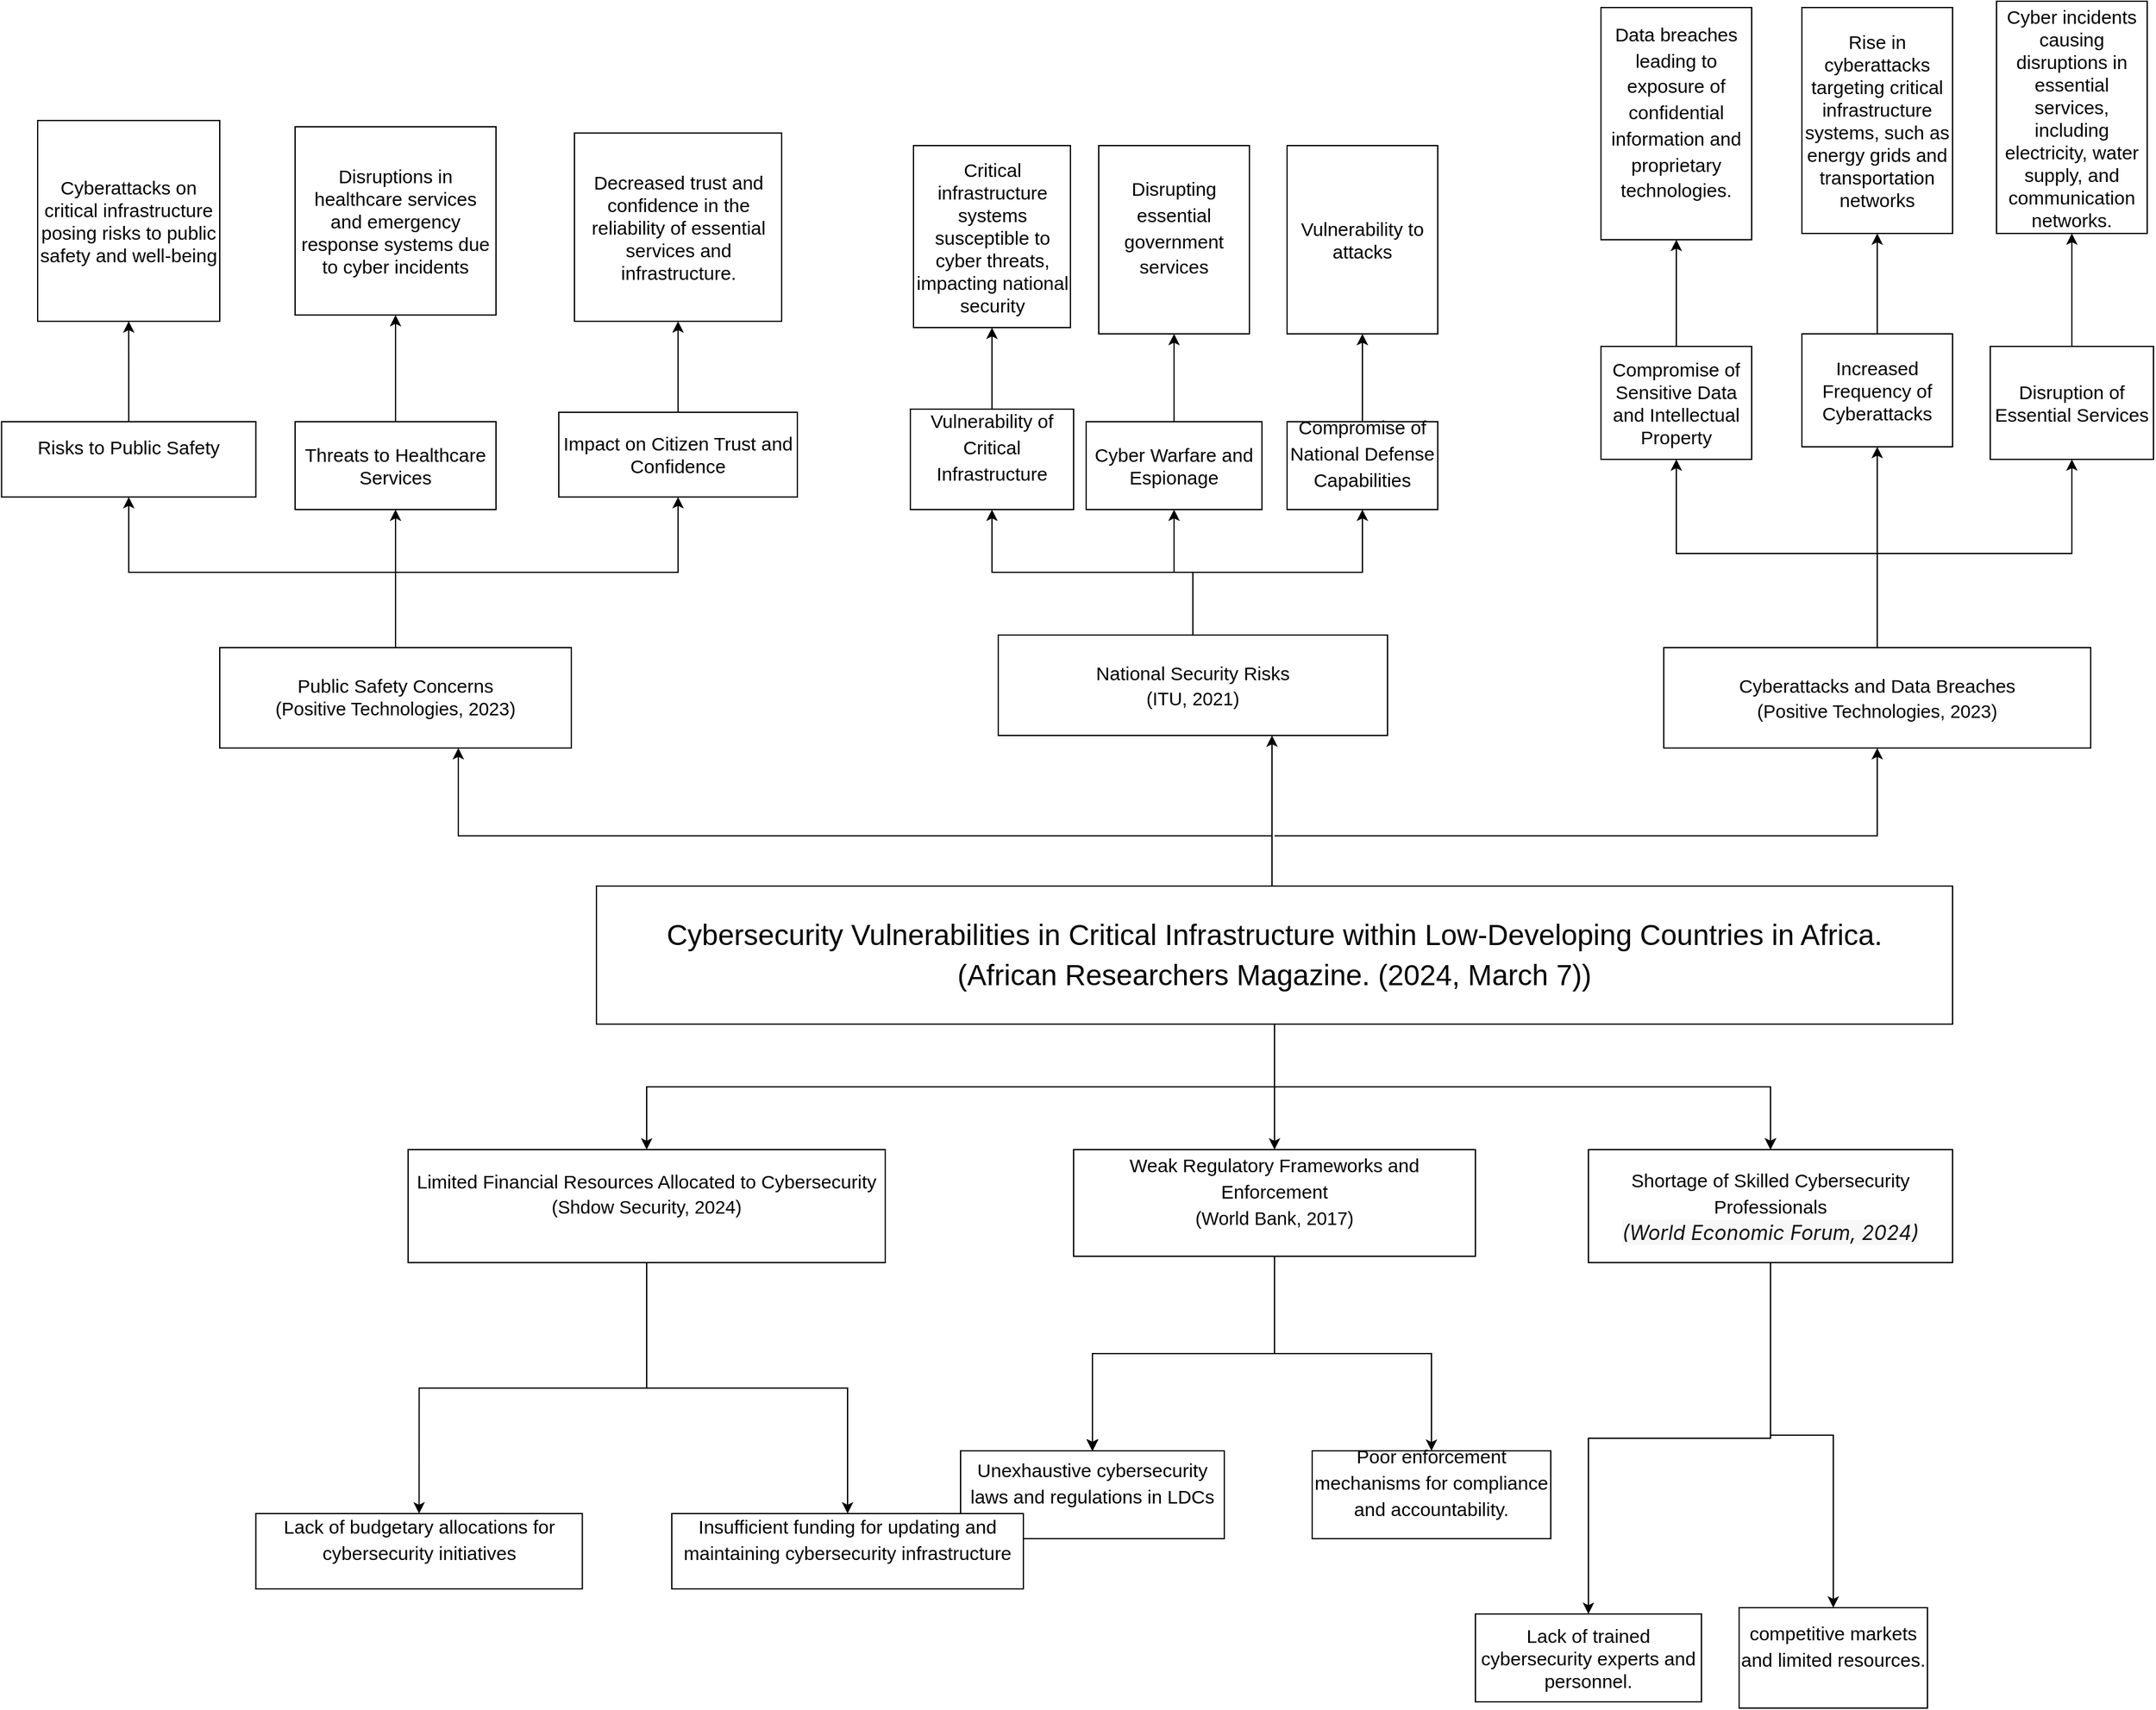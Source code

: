 <mxfile version="24.4.4" type="github">
  <diagram name="Page-1" id="VkASsHpngTa2wYTxf0N8">
    <mxGraphModel dx="2335" dy="1908" grid="1" gridSize="10" guides="1" tooltips="1" connect="1" arrows="1" fold="1" page="1" pageScale="1" pageWidth="850" pageHeight="1100" math="0" shadow="0">
      <root>
        <mxCell id="0" />
        <mxCell id="1" parent="0" />
        <mxCell id="DKDABqMm2oadwqxOEiDG-5" value="" style="edgeStyle=orthogonalEdgeStyle;rounded=0;orthogonalLoop=1;jettySize=auto;html=1;fontSize=15;" parent="1" source="DKDABqMm2oadwqxOEiDG-2" target="DKDABqMm2oadwqxOEiDG-3" edge="1">
          <mxGeometry relative="1" as="geometry" />
        </mxCell>
        <mxCell id="DKDABqMm2oadwqxOEiDG-7" value="" style="edgeStyle=orthogonalEdgeStyle;rounded=0;orthogonalLoop=1;jettySize=auto;html=1;fontSize=15;" parent="1" source="DKDABqMm2oadwqxOEiDG-2" target="DKDABqMm2oadwqxOEiDG-6" edge="1">
          <mxGeometry relative="1" as="geometry" />
        </mxCell>
        <mxCell id="DKDABqMm2oadwqxOEiDG-8" value="" style="edgeStyle=orthogonalEdgeStyle;rounded=0;orthogonalLoop=1;jettySize=auto;html=1;fontSize=15;" parent="1" source="DKDABqMm2oadwqxOEiDG-2" target="DKDABqMm2oadwqxOEiDG-6" edge="1">
          <mxGeometry relative="1" as="geometry" />
        </mxCell>
        <mxCell id="DKDABqMm2oadwqxOEiDG-11" value="" style="edgeStyle=orthogonalEdgeStyle;rounded=0;orthogonalLoop=1;jettySize=auto;html=1;fontSize=15;" parent="1" source="DKDABqMm2oadwqxOEiDG-2" target="DKDABqMm2oadwqxOEiDG-10" edge="1">
          <mxGeometry relative="1" as="geometry" />
        </mxCell>
        <mxCell id="DKDABqMm2oadwqxOEiDG-43" value="" style="edgeStyle=orthogonalEdgeStyle;rounded=0;orthogonalLoop=1;jettySize=auto;html=1;fontSize=15;" parent="1" source="DKDABqMm2oadwqxOEiDG-2" target="DKDABqMm2oadwqxOEiDG-42" edge="1">
          <mxGeometry relative="1" as="geometry">
            <Array as="points">
              <mxPoint x="718" y="380" />
              <mxPoint x="70" y="380" />
            </Array>
          </mxGeometry>
        </mxCell>
        <mxCell id="DKDABqMm2oadwqxOEiDG-45" value="" style="edgeStyle=orthogonalEdgeStyle;rounded=0;orthogonalLoop=1;jettySize=auto;html=1;fontSize=15;" parent="1" source="DKDABqMm2oadwqxOEiDG-2" target="DKDABqMm2oadwqxOEiDG-44" edge="1">
          <mxGeometry relative="1" as="geometry">
            <Array as="points">
              <mxPoint x="718" y="360" />
              <mxPoint x="718" y="360" />
            </Array>
          </mxGeometry>
        </mxCell>
        <mxCell id="DKDABqMm2oadwqxOEiDG-2" value="&lt;p dir=&quot;ltr&quot; style=&quot;line-height: 1.38; margin-top: 0pt; margin-bottom: 0pt; font-size: 23px;&quot;&gt;&lt;span style=&quot;font-size: 23px;&quot; id=&quot;docs-internal-guid-ebd4210a-7fff-374b-6ba0-749854fff992&quot;&gt;&lt;/span&gt;&lt;/p&gt;&lt;p style=&quot;line-height: 1.38; margin-top: 0pt; margin-bottom: 0pt; font-size: 23px;&quot; dir=&quot;ltr&quot;&gt;&lt;span style=&quot;font-size: 23px; font-family: Arial, sans-serif; color: rgb(0, 0, 0); background-color: transparent; font-weight: 400; font-style: normal; font-variant: normal; text-decoration: none; vertical-align: baseline; white-space: pre-wrap;&quot;&gt;Cybersecurity Vulnerabilities in Critical Infrastructure within Low-Developing Countries in Africa.&lt;/span&gt;&lt;/p&gt;&lt;p style=&quot;line-height: 1.38; margin-top: 0pt; margin-bottom: 0pt; font-size: 23px;&quot; dir=&quot;ltr&quot;&gt;&lt;span style=&quot;background-color: transparent; white-space-collapse: preserve; font-family: Arial, sans-serif; font-variant-numeric: normal; font-variant-east-asian: normal; font-variant-alternates: normal; font-variant-position: normal; vertical-align: baseline;&quot;&gt;(&lt;/span&gt;&lt;span style=&quot;background-color: transparent; white-space-collapse: preserve; font-family: Arial, sans-serif;&quot;&gt;African Researchers Magazine. (2024, March 7)&lt;/span&gt;&lt;span style=&quot;background-color: transparent; font-family: Arial, sans-serif; white-space-collapse: preserve;&quot;&gt;)&lt;/span&gt;&lt;/p&gt;" style="whiteSpace=wrap;html=1;fontSize=23;" parent="1" vertex="1">
          <mxGeometry x="180" y="420" width="1080" height="110" as="geometry" />
        </mxCell>
        <mxCell id="DKDABqMm2oadwqxOEiDG-37" value="" style="edgeStyle=orthogonalEdgeStyle;rounded=0;orthogonalLoop=1;jettySize=auto;html=1;fontSize=15;" parent="1" source="DKDABqMm2oadwqxOEiDG-3" target="DKDABqMm2oadwqxOEiDG-36" edge="1">
          <mxGeometry relative="1" as="geometry" />
        </mxCell>
        <mxCell id="DKDABqMm2oadwqxOEiDG-39" value="" style="edgeStyle=orthogonalEdgeStyle;rounded=0;orthogonalLoop=1;jettySize=auto;html=1;entryX=0.5;entryY=0;entryDx=0;entryDy=0;fontSize=15;" parent="1" source="DKDABqMm2oadwqxOEiDG-3" target="DKDABqMm2oadwqxOEiDG-38" edge="1">
          <mxGeometry relative="1" as="geometry" />
        </mxCell>
        <mxCell id="DKDABqMm2oadwqxOEiDG-3" value="&lt;span id=&quot;docs-internal-guid-46789bb0-7fff-914e-63f1-fa11c02dad69&quot; style=&quot;font-size: 15px;&quot;&gt;&lt;p dir=&quot;ltr&quot; style=&quot;line-height: 1.38; margin-top: 0pt; margin-bottom: 0pt; font-size: 15px;&quot;&gt;&lt;span style=&quot;font-size: 15px; font-family: Arial, sans-serif; background-color: transparent; font-variant-numeric: normal; font-variant-east-asian: normal; font-variant-alternates: normal; font-variant-position: normal; vertical-align: baseline; white-space-collapse: preserve;&quot;&gt;Limited Financial Resources Allocated to Cybersecurity&lt;/span&gt;&lt;/p&gt;&lt;div style=&quot;font-size: 15px;&quot;&gt;&lt;span style=&quot;font-size: 15px; font-family: Arial, sans-serif; background-color: transparent; font-variant-numeric: normal; font-variant-east-asian: normal; font-variant-alternates: normal; font-variant-position: normal; vertical-align: baseline; white-space-collapse: preserve;&quot;&gt;&lt;span id=&quot;docs-internal-guid-2840e916-7fff-61e6-6857-5c18e821c0c6&quot;&gt;&lt;p style=&quot;line-height:1.38;margin-top:0pt;margin-bottom:0pt;&quot; dir=&quot;ltr&quot;&gt;&lt;span style=&quot;font-size: 11pt; background-color: transparent; font-variant-numeric: normal; font-variant-east-asian: normal; font-variant-alternates: normal; font-variant-position: normal; vertical-align: baseline;&quot;&gt;(Shdow Security, 2024)&lt;/span&gt;&lt;/p&gt;&lt;div&gt;&lt;span style=&quot;font-size: 11pt; background-color: transparent; font-variant-numeric: normal; font-variant-east-asian: normal; font-variant-alternates: normal; font-variant-position: normal; vertical-align: baseline;&quot;&gt;&lt;br&gt;&lt;/span&gt;&lt;/div&gt;&lt;/span&gt;&lt;/span&gt;&lt;/div&gt;&lt;/span&gt;" style="whiteSpace=wrap;html=1;fontSize=15;" parent="1" vertex="1">
          <mxGeometry x="30" y="630" width="380" height="90" as="geometry" />
        </mxCell>
        <mxCell id="DKDABqMm2oadwqxOEiDG-33" value="" style="edgeStyle=orthogonalEdgeStyle;rounded=0;orthogonalLoop=1;jettySize=auto;html=1;fontSize=15;" parent="1" source="DKDABqMm2oadwqxOEiDG-6" target="DKDABqMm2oadwqxOEiDG-32" edge="1">
          <mxGeometry relative="1" as="geometry" />
        </mxCell>
        <mxCell id="DKDABqMm2oadwqxOEiDG-35" value="" style="edgeStyle=orthogonalEdgeStyle;rounded=0;orthogonalLoop=1;jettySize=auto;html=1;fontSize=15;" parent="1" source="DKDABqMm2oadwqxOEiDG-6" target="DKDABqMm2oadwqxOEiDG-34" edge="1">
          <mxGeometry relative="1" as="geometry" />
        </mxCell>
        <mxCell id="DKDABqMm2oadwqxOEiDG-6" value="&lt;span id=&quot;docs-internal-guid-b5cd1bd6-7fff-cd30-41e5-c79b141ef74d&quot; style=&quot;font-size: 15px;&quot;&gt;&lt;p dir=&quot;ltr&quot; style=&quot;line-height: 1.38; margin-top: 0pt; margin-bottom: 0pt; font-size: 15px;&quot;&gt;&lt;span style=&quot;font-size: 15px; font-family: Arial, sans-serif; background-color: transparent; font-variant-numeric: normal; font-variant-east-asian: normal; font-variant-alternates: normal; font-variant-position: normal; vertical-align: baseline; white-space-collapse: preserve;&quot;&gt;Shortage of Skilled Cybersecurity Professionals&lt;/span&gt;&lt;/p&gt;&lt;div style=&quot;font-size: 15px;&quot;&gt;&lt;span style=&quot;font-size: 15px; font-family: Arial, sans-serif; background-color: transparent; font-variant-numeric: normal; font-variant-east-asian: normal; font-variant-alternates: normal; font-variant-position: normal; vertical-align: baseline; white-space-collapse: preserve;&quot;&gt;&lt;em style=&quot;color: rgb(17, 17, 17); font-family: -apple-system, Roboto, SegoeUI, &amp;quot;Segoe UI&amp;quot;, &amp;quot;Helvetica Neue&amp;quot;, Helvetica, &amp;quot;Microsoft YaHei&amp;quot;, &amp;quot;Meiryo UI&amp;quot;, Meiryo, &amp;quot;Arial Unicode MS&amp;quot;, sans-serif; font-size: 16px; text-align: left; white-space-collapse: collapse; background-color: rgb(247, 247, 247);&quot;&gt;(World Economic Forum, 2024)&lt;/em&gt;&lt;br style=&quot;font-size: 15px;&quot;&gt;&lt;/span&gt;&lt;/div&gt;&lt;/span&gt;" style="whiteSpace=wrap;html=1;fontSize=15;" parent="1" vertex="1">
          <mxGeometry x="970" y="630" width="290" height="90" as="geometry" />
        </mxCell>
        <mxCell id="DKDABqMm2oadwqxOEiDG-13" value="" style="edgeStyle=orthogonalEdgeStyle;rounded=0;orthogonalLoop=1;jettySize=auto;html=1;fontSize=15;" parent="1" source="DKDABqMm2oadwqxOEiDG-10" target="DKDABqMm2oadwqxOEiDG-12" edge="1">
          <mxGeometry relative="1" as="geometry" />
        </mxCell>
        <mxCell id="DKDABqMm2oadwqxOEiDG-14" value="" style="edgeStyle=orthogonalEdgeStyle;rounded=0;orthogonalLoop=1;jettySize=auto;html=1;fontSize=15;" parent="1" source="DKDABqMm2oadwqxOEiDG-10" target="DKDABqMm2oadwqxOEiDG-12" edge="1">
          <mxGeometry relative="1" as="geometry" />
        </mxCell>
        <mxCell id="DKDABqMm2oadwqxOEiDG-15" value="" style="edgeStyle=orthogonalEdgeStyle;rounded=0;orthogonalLoop=1;jettySize=auto;html=1;fontSize=15;" parent="1" source="DKDABqMm2oadwqxOEiDG-10" target="DKDABqMm2oadwqxOEiDG-12" edge="1">
          <mxGeometry relative="1" as="geometry" />
        </mxCell>
        <mxCell id="DKDABqMm2oadwqxOEiDG-16" value="" style="edgeStyle=orthogonalEdgeStyle;rounded=0;orthogonalLoop=1;jettySize=auto;html=1;fontSize=15;" parent="1" source="DKDABqMm2oadwqxOEiDG-10" target="DKDABqMm2oadwqxOEiDG-12" edge="1">
          <mxGeometry relative="1" as="geometry" />
        </mxCell>
        <mxCell id="DKDABqMm2oadwqxOEiDG-17" value="" style="edgeStyle=orthogonalEdgeStyle;rounded=0;orthogonalLoop=1;jettySize=auto;html=1;fontSize=15;" parent="1" source="DKDABqMm2oadwqxOEiDG-10" target="DKDABqMm2oadwqxOEiDG-12" edge="1">
          <mxGeometry relative="1" as="geometry" />
        </mxCell>
        <mxCell id="DKDABqMm2oadwqxOEiDG-18" value="" style="edgeStyle=orthogonalEdgeStyle;rounded=0;orthogonalLoop=1;jettySize=auto;html=1;fontSize=15;" parent="1" source="DKDABqMm2oadwqxOEiDG-10" target="DKDABqMm2oadwqxOEiDG-12" edge="1">
          <mxGeometry relative="1" as="geometry" />
        </mxCell>
        <mxCell id="DKDABqMm2oadwqxOEiDG-20" value="" style="edgeStyle=orthogonalEdgeStyle;rounded=0;orthogonalLoop=1;jettySize=auto;html=1;fontSize=15;" parent="1" source="DKDABqMm2oadwqxOEiDG-10" target="DKDABqMm2oadwqxOEiDG-19" edge="1">
          <mxGeometry relative="1" as="geometry" />
        </mxCell>
        <mxCell id="DKDABqMm2oadwqxOEiDG-10" value="&lt;span id=&quot;docs-internal-guid-ee675dfc-7fff-a7e6-df40-568c656080a0&quot; style=&quot;font-size: 15px;&quot;&gt;&lt;p dir=&quot;ltr&quot; style=&quot;line-height: 1.38; margin-top: 0pt; margin-bottom: 0pt; font-size: 15px;&quot;&gt;&lt;span style=&quot;font-size: 15px; font-family: Arial, sans-serif; background-color: transparent; font-variant-numeric: normal; font-variant-east-asian: normal; font-variant-alternates: normal; font-variant-position: normal; vertical-align: baseline; white-space-collapse: preserve;&quot;&gt;Weak Regulatory Frameworks and Enforcement&lt;/span&gt;&lt;/p&gt;&lt;div style=&quot;font-size: 15px;&quot;&gt;&lt;span id=&quot;docs-internal-guid-870052de-7fff-d767-d1dd-f5d0f1d0339c&quot;&gt;&lt;p style=&quot;line-height:1.38;margin-top:0pt;margin-bottom:0pt;&quot; dir=&quot;ltr&quot;&gt;&lt;span style=&quot;font-size: 11pt; font-family: Arial, sans-serif; background-color: transparent; font-variant-numeric: normal; font-variant-east-asian: normal; font-variant-alternates: normal; font-variant-position: normal; vertical-align: baseline; white-space-collapse: preserve;&quot;&gt;(World Bank, 2017)&lt;/span&gt;&lt;/p&gt;&lt;div&gt;&lt;span style=&quot;font-size: 11pt; font-family: Arial, sans-serif; background-color: transparent; font-variant-numeric: normal; font-variant-east-asian: normal; font-variant-alternates: normal; font-variant-position: normal; vertical-align: baseline; white-space-collapse: preserve;&quot;&gt;&lt;br&gt;&lt;/span&gt;&lt;/div&gt;&lt;/span&gt;&lt;/div&gt;&lt;/span&gt;" style="whiteSpace=wrap;html=1;fontSize=15;" parent="1" vertex="1">
          <mxGeometry x="560" y="630" width="320" height="85" as="geometry" />
        </mxCell>
        <mxCell id="DKDABqMm2oadwqxOEiDG-12" value="&lt;span id=&quot;docs-internal-guid-36c072c3-7fff-7dba-9657-4e7c788cad39&quot; style=&quot;font-size: 15px;&quot;&gt;&lt;p dir=&quot;ltr&quot; style=&quot;line-height: 1.38; margin-top: 0pt; margin-bottom: 0pt; font-size: 15px;&quot;&gt;&lt;span style=&quot;font-size: 15px; font-family: Arial, sans-serif; background-color: transparent; font-variant-numeric: normal; font-variant-east-asian: normal; font-variant-alternates: normal; font-variant-position: normal; vertical-align: baseline; white-space-collapse: preserve;&quot;&gt;Unexhaustive cybersecurity laws and regulations in LDCs&lt;/span&gt;&lt;/p&gt;&lt;div style=&quot;font-size: 15px;&quot;&gt;&lt;span style=&quot;font-size: 15px; font-family: Arial, sans-serif; background-color: transparent; font-variant-numeric: normal; font-variant-east-asian: normal; font-variant-alternates: normal; font-variant-position: normal; vertical-align: baseline; white-space-collapse: preserve;&quot;&gt;&lt;br style=&quot;font-size: 15px;&quot;&gt;&lt;/span&gt;&lt;/div&gt;&lt;/span&gt;" style="whiteSpace=wrap;html=1;fontSize=15;" parent="1" vertex="1">
          <mxGeometry x="470" y="870" width="210" height="70" as="geometry" />
        </mxCell>
        <mxCell id="DKDABqMm2oadwqxOEiDG-19" value="&lt;span id=&quot;docs-internal-guid-ab69dab1-7fff-f3d3-d846-d09dbfb3d559&quot; style=&quot;font-size: 15px;&quot;&gt;&lt;p dir=&quot;ltr&quot; style=&quot;line-height: 1.38; margin-top: 0pt; margin-bottom: 0pt; font-size: 15px;&quot;&gt;&lt;span style=&quot;font-size: 15px; font-family: Arial, sans-serif; background-color: transparent; font-variant-numeric: normal; font-variant-east-asian: normal; font-variant-alternates: normal; font-variant-position: normal; vertical-align: baseline; white-space-collapse: preserve;&quot;&gt;Poor enforcement mechanisms for compliance and accountability.&lt;/span&gt;&lt;/p&gt;&lt;div style=&quot;font-size: 15px;&quot;&gt;&lt;span style=&quot;font-size: 15px; font-family: Arial, sans-serif; background-color: transparent; font-variant-numeric: normal; font-variant-east-asian: normal; font-variant-alternates: normal; font-variant-position: normal; vertical-align: baseline; white-space-collapse: preserve;&quot;&gt;&lt;br style=&quot;font-size: 15px;&quot;&gt;&lt;/span&gt;&lt;/div&gt;&lt;/span&gt;" style="whiteSpace=wrap;html=1;fontSize=15;" parent="1" vertex="1">
          <mxGeometry x="750" y="870" width="190" height="70" as="geometry" />
        </mxCell>
        <mxCell id="DKDABqMm2oadwqxOEiDG-32" value="&lt;span style=&quot;font-family: Arial, sans-serif; font-size: 15px; white-space-collapse: preserve;&quot;&gt;Lack of trained cybersecurity experts and personnel.&lt;/span&gt;" style="whiteSpace=wrap;html=1;fontSize=15;" parent="1" vertex="1">
          <mxGeometry x="880" y="1000" width="180" height="70" as="geometry" />
        </mxCell>
        <mxCell id="DKDABqMm2oadwqxOEiDG-34" value="&lt;span id=&quot;docs-internal-guid-aa4c6df5-7fff-dfb7-9437-6aa5b7b14c0f&quot; style=&quot;font-size: 15px;&quot;&gt;&lt;p dir=&quot;ltr&quot; style=&quot;line-height: 1.38; margin-top: 0pt; margin-bottom: 0pt; font-size: 15px;&quot;&gt;&lt;span style=&quot;font-size: 15px; font-family: Arial, sans-serif; background-color: transparent; font-variant-numeric: normal; font-variant-east-asian: normal; font-variant-alternates: normal; font-variant-position: normal; vertical-align: baseline; white-space-collapse: preserve;&quot;&gt;competitive markets and limited resources.&lt;/span&gt;&lt;/p&gt;&lt;div style=&quot;font-size: 15px;&quot;&gt;&lt;span style=&quot;font-size: 15px; font-family: Arial, sans-serif; background-color: transparent; font-variant-numeric: normal; font-variant-east-asian: normal; font-variant-alternates: normal; font-variant-position: normal; vertical-align: baseline; white-space-collapse: preserve;&quot;&gt;&lt;br style=&quot;font-size: 15px;&quot;&gt;&lt;/span&gt;&lt;/div&gt;&lt;/span&gt;" style="whiteSpace=wrap;html=1;fontSize=15;" parent="1" vertex="1">
          <mxGeometry x="1090" y="995" width="150" height="80" as="geometry" />
        </mxCell>
        <mxCell id="DKDABqMm2oadwqxOEiDG-36" value="&lt;span id=&quot;docs-internal-guid-99fb212f-7fff-c266-11b4-b75d5406dfdb&quot; style=&quot;font-size: 15px;&quot;&gt;&lt;p dir=&quot;ltr&quot; style=&quot;line-height: 1.38; margin-top: 0pt; margin-bottom: 0pt; font-size: 15px;&quot;&gt;&lt;span style=&quot;font-size: 15px; font-family: Arial, sans-serif; background-color: transparent; font-variant-numeric: normal; font-variant-east-asian: normal; font-variant-alternates: normal; font-variant-position: normal; vertical-align: baseline; white-space-collapse: preserve;&quot;&gt;Insufficient funding for updating and maintaining cybersecurity infrastructure&lt;/span&gt;&lt;/p&gt;&lt;div style=&quot;font-size: 15px;&quot;&gt;&lt;span style=&quot;font-size: 15px; font-family: Arial, sans-serif; background-color: transparent; font-variant-numeric: normal; font-variant-east-asian: normal; font-variant-alternates: normal; font-variant-position: normal; vertical-align: baseline; white-space-collapse: preserve;&quot;&gt;&lt;br style=&quot;font-size: 15px;&quot;&gt;&lt;/span&gt;&lt;/div&gt;&lt;/span&gt;" style="whiteSpace=wrap;html=1;rounded=0;fontSize=15;" parent="1" vertex="1">
          <mxGeometry x="240" y="920" width="280" height="60" as="geometry" />
        </mxCell>
        <mxCell id="DKDABqMm2oadwqxOEiDG-38" value="&lt;span id=&quot;docs-internal-guid-65d077d7-7fff-e957-8c1c-02251625d517&quot; style=&quot;font-size: 15px;&quot;&gt;&lt;p dir=&quot;ltr&quot; style=&quot;line-height: 1.38; margin-top: 0pt; margin-bottom: 0pt; font-size: 15px;&quot;&gt;&lt;span style=&quot;font-size: 15px; font-family: Arial, sans-serif; background-color: transparent; font-variant-numeric: normal; font-variant-east-asian: normal; font-variant-alternates: normal; font-variant-position: normal; vertical-align: baseline; white-space-collapse: preserve;&quot;&gt;Lack of budgetary allocations for cybersecurity initiatives&lt;/span&gt;&lt;/p&gt;&lt;div style=&quot;font-size: 15px;&quot;&gt;&lt;span style=&quot;font-size: 15px; font-family: Arial, sans-serif; background-color: transparent; font-variant-numeric: normal; font-variant-east-asian: normal; font-variant-alternates: normal; font-variant-position: normal; vertical-align: baseline; white-space-collapse: preserve;&quot;&gt;&lt;br style=&quot;font-size: 15px;&quot;&gt;&lt;/span&gt;&lt;/div&gt;&lt;/span&gt;" style="whiteSpace=wrap;html=1;fontSize=15;" parent="1" vertex="1">
          <mxGeometry x="-91.25" y="920" width="260" height="60" as="geometry" />
        </mxCell>
        <mxCell id="DKDABqMm2oadwqxOEiDG-84" value="" style="edgeStyle=orthogonalEdgeStyle;rounded=0;orthogonalLoop=1;jettySize=auto;html=1;fontSize=15;" parent="1" source="DKDABqMm2oadwqxOEiDG-40" target="DKDABqMm2oadwqxOEiDG-83" edge="1">
          <mxGeometry relative="1" as="geometry" />
        </mxCell>
        <mxCell id="DKDABqMm2oadwqxOEiDG-86" value="" style="edgeStyle=orthogonalEdgeStyle;rounded=0;orthogonalLoop=1;jettySize=auto;html=1;fontSize=15;" parent="1" source="DKDABqMm2oadwqxOEiDG-40" target="DKDABqMm2oadwqxOEiDG-85" edge="1">
          <mxGeometry relative="1" as="geometry" />
        </mxCell>
        <mxCell id="DKDABqMm2oadwqxOEiDG-88" value="" style="edgeStyle=orthogonalEdgeStyle;rounded=0;orthogonalLoop=1;jettySize=auto;html=1;fontSize=15;" parent="1" source="DKDABqMm2oadwqxOEiDG-40" target="DKDABqMm2oadwqxOEiDG-87" edge="1">
          <mxGeometry relative="1" as="geometry" />
        </mxCell>
        <mxCell id="DKDABqMm2oadwqxOEiDG-40" value="&lt;span id=&quot;docs-internal-guid-2bfeae69-7fff-b663-224b-63ef1fca7043&quot; style=&quot;font-size: 15px;&quot;&gt;&lt;p dir=&quot;ltr&quot; style=&quot;line-height: 1.38; margin-top: 0pt; margin-bottom: 0pt; font-size: 15px;&quot;&gt;&lt;span style=&quot;font-size: 15px; font-family: Arial, sans-serif; background-color: transparent; font-variant-numeric: normal; font-variant-east-asian: normal; font-variant-alternates: normal; font-variant-position: normal; vertical-align: baseline; white-space-collapse: preserve;&quot;&gt;Cyberattacks and Data Breaches&lt;/span&gt;&lt;/p&gt;&lt;div style=&quot;font-size: 15px;&quot;&gt;&lt;span style=&quot;font-size: 15px; font-family: Arial, sans-serif; background-color: transparent; font-variant-numeric: normal; font-variant-east-asian: normal; font-variant-alternates: normal; font-variant-position: normal; vertical-align: baseline; white-space-collapse: preserve;&quot;&gt;&lt;span id=&quot;docs-internal-guid-1ea8d695-7fff-13a2-fd27-b963dbe09341&quot;&gt;&lt;span style=&quot;font-size: 11pt; background-color: transparent; font-variant-numeric: normal; font-variant-east-asian: normal; font-variant-alternates: normal; font-variant-position: normal; vertical-align: baseline;&quot;&gt;(Positive Technologies, 2023)&lt;/span&gt;&lt;/span&gt;&lt;br style=&quot;font-size: 15px;&quot;&gt;&lt;/span&gt;&lt;/div&gt;&lt;/span&gt;" style="whiteSpace=wrap;html=1;fontSize=15;" parent="1" vertex="1">
          <mxGeometry x="1030" y="230" width="340" height="80" as="geometry" />
        </mxCell>
        <mxCell id="DKDABqMm2oadwqxOEiDG-47" value="" style="edgeStyle=orthogonalEdgeStyle;rounded=0;orthogonalLoop=1;jettySize=auto;html=1;fontSize=15;" parent="1" source="DKDABqMm2oadwqxOEiDG-42" target="DKDABqMm2oadwqxOEiDG-46" edge="1">
          <mxGeometry relative="1" as="geometry" />
        </mxCell>
        <mxCell id="DKDABqMm2oadwqxOEiDG-49" value="" style="edgeStyle=orthogonalEdgeStyle;rounded=0;orthogonalLoop=1;jettySize=auto;html=1;fontSize=15;" parent="1" source="DKDABqMm2oadwqxOEiDG-42" target="DKDABqMm2oadwqxOEiDG-48" edge="1">
          <mxGeometry relative="1" as="geometry" />
        </mxCell>
        <mxCell id="DKDABqMm2oadwqxOEiDG-53" value="" style="edgeStyle=orthogonalEdgeStyle;rounded=0;orthogonalLoop=1;jettySize=auto;html=1;fontSize=15;" parent="1" source="DKDABqMm2oadwqxOEiDG-42" target="DKDABqMm2oadwqxOEiDG-52" edge="1">
          <mxGeometry relative="1" as="geometry" />
        </mxCell>
        <mxCell id="DKDABqMm2oadwqxOEiDG-42" value="&lt;b style=&quot;font-weight: normal; font-size: 15px;&quot; id=&quot;docs-internal-guid-871bb8ce-7fff-dd0b-63ca-fa121485101e&quot;&gt;&lt;span style=&quot;font-size: 15px; font-family: Arial, sans-serif; color: rgb(0, 0, 0); background-color: transparent; font-weight: 400; font-style: normal; font-variant: normal; text-decoration: none; vertical-align: baseline; white-space: pre-wrap;&quot;&gt;Public Safety Concerns&lt;/span&gt;&lt;/b&gt;&lt;div&gt;&lt;span style=&quot;background-color: transparent; font-family: Arial, sans-serif; font-size: 11pt; white-space-collapse: preserve;&quot;&gt;(Positive Technologies, 2023)&lt;/span&gt;&lt;/div&gt;" style="whiteSpace=wrap;html=1;fontSize=15;" parent="1" vertex="1">
          <mxGeometry x="-120" y="230" width="280" height="80" as="geometry" />
        </mxCell>
        <mxCell id="DKDABqMm2oadwqxOEiDG-62" value="" style="edgeStyle=orthogonalEdgeStyle;rounded=0;orthogonalLoop=1;jettySize=auto;html=1;fontSize=15;" parent="1" source="DKDABqMm2oadwqxOEiDG-44" target="DKDABqMm2oadwqxOEiDG-61" edge="1">
          <mxGeometry relative="1" as="geometry" />
        </mxCell>
        <mxCell id="DKDABqMm2oadwqxOEiDG-64" value="" style="edgeStyle=orthogonalEdgeStyle;rounded=0;orthogonalLoop=1;jettySize=auto;html=1;fontSize=15;" parent="1" source="DKDABqMm2oadwqxOEiDG-44" target="DKDABqMm2oadwqxOEiDG-63" edge="1">
          <mxGeometry relative="1" as="geometry" />
        </mxCell>
        <mxCell id="DKDABqMm2oadwqxOEiDG-72" value="" style="edgeStyle=orthogonalEdgeStyle;rounded=0;orthogonalLoop=1;jettySize=auto;html=1;fontSize=15;" parent="1" source="DKDABqMm2oadwqxOEiDG-44" target="DKDABqMm2oadwqxOEiDG-71" edge="1">
          <mxGeometry relative="1" as="geometry" />
        </mxCell>
        <mxCell id="DKDABqMm2oadwqxOEiDG-44" value="&lt;span id=&quot;docs-internal-guid-dbb13a7d-7fff-372f-57e5-14cad5e5f7df&quot; style=&quot;font-size: 15px;&quot;&gt;&lt;p dir=&quot;ltr&quot; style=&quot;line-height: 1.38; margin-top: 0pt; margin-bottom: 0pt; font-size: 15px;&quot;&gt;&lt;span style=&quot;font-size: 15px; font-family: Arial, sans-serif; background-color: transparent; font-variant-numeric: normal; font-variant-east-asian: normal; font-variant-alternates: normal; font-variant-position: normal; vertical-align: baseline; white-space-collapse: preserve;&quot;&gt;National Security Risks&lt;/span&gt;&lt;/p&gt;&lt;div style=&quot;font-size: 15px;&quot;&gt;&lt;span style=&quot;font-size: 15px; font-family: Arial, sans-serif; background-color: transparent; font-variant-numeric: normal; font-variant-east-asian: normal; font-variant-alternates: normal; font-variant-position: normal; vertical-align: baseline; white-space-collapse: preserve;&quot;&gt;&lt;span id=&quot;docs-internal-guid-1cfafb6b-7fff-5ed6-63a4-bd05ca98f5dd&quot;&gt;&lt;span style=&quot;font-size: 11pt; background-color: transparent; font-variant-numeric: normal; font-variant-east-asian: normal; font-variant-alternates: normal; font-variant-position: normal; vertical-align: baseline;&quot;&gt;(ITU, 2021)&lt;/span&gt;&lt;/span&gt;&lt;br style=&quot;font-size: 15px;&quot;&gt;&lt;/span&gt;&lt;/div&gt;&lt;/span&gt;" style="whiteSpace=wrap;html=1;fontSize=15;" parent="1" vertex="1">
          <mxGeometry x="500" y="220" width="310" height="80" as="geometry" />
        </mxCell>
        <mxCell id="DKDABqMm2oadwqxOEiDG-55" value="" style="edgeStyle=orthogonalEdgeStyle;rounded=0;orthogonalLoop=1;jettySize=auto;html=1;fontSize=15;" parent="1" source="DKDABqMm2oadwqxOEiDG-46" target="DKDABqMm2oadwqxOEiDG-54" edge="1">
          <mxGeometry relative="1" as="geometry" />
        </mxCell>
        <mxCell id="DKDABqMm2oadwqxOEiDG-46" value="&lt;span id=&quot;docs-internal-guid-593d0aeb-7fff-c4ab-15f0-2bb5d5948779&quot; style=&quot;font-size: 15px;&quot;&gt;&lt;p dir=&quot;ltr&quot; style=&quot;line-height: 1.38; margin-top: 0pt; margin-bottom: 0pt; font-size: 15px;&quot;&gt;&lt;span style=&quot;font-size: 15px; font-family: Arial, sans-serif; background-color: transparent; font-variant-numeric: normal; font-variant-east-asian: normal; font-variant-alternates: normal; font-variant-position: normal; vertical-align: baseline; white-space-collapse: preserve;&quot;&gt;Risks to Public Safety&lt;/span&gt;&lt;/p&gt;&lt;div style=&quot;font-size: 15px;&quot;&gt;&lt;span style=&quot;font-size: 15px; font-family: Arial, sans-serif; background-color: transparent; font-variant-numeric: normal; font-variant-east-asian: normal; font-variant-alternates: normal; font-variant-position: normal; vertical-align: baseline; white-space-collapse: preserve;&quot;&gt;&lt;br style=&quot;font-size: 15px;&quot;&gt;&lt;/span&gt;&lt;/div&gt;&lt;/span&gt;" style="whiteSpace=wrap;html=1;fontSize=15;" parent="1" vertex="1">
          <mxGeometry x="-293.75" y="50" width="202.5" height="60" as="geometry" />
        </mxCell>
        <mxCell id="DKDABqMm2oadwqxOEiDG-57" value="" style="edgeStyle=orthogonalEdgeStyle;rounded=0;orthogonalLoop=1;jettySize=auto;html=1;fontSize=15;" parent="1" source="DKDABqMm2oadwqxOEiDG-48" target="DKDABqMm2oadwqxOEiDG-56" edge="1">
          <mxGeometry relative="1" as="geometry" />
        </mxCell>
        <mxCell id="DKDABqMm2oadwqxOEiDG-48" value="&lt;span id=&quot;docs-internal-guid-e46310a5-7fff-60d5-9852-368fb5e56db7&quot; style=&quot;font-size: 15px;&quot;&gt;&lt;span style=&quot;font-size: 15px; font-family: Arial, sans-serif; background-color: transparent; font-variant-numeric: normal; font-variant-east-asian: normal; font-variant-alternates: normal; font-variant-position: normal; vertical-align: baseline; white-space-collapse: preserve;&quot;&gt;Threats to Healthcare Services&lt;/span&gt;&lt;/span&gt;" style="whiteSpace=wrap;html=1;fontSize=15;" parent="1" vertex="1">
          <mxGeometry x="-60" y="50" width="160" height="70" as="geometry" />
        </mxCell>
        <mxCell id="DKDABqMm2oadwqxOEiDG-59" value="" style="edgeStyle=orthogonalEdgeStyle;rounded=0;orthogonalLoop=1;jettySize=auto;html=1;fontSize=15;" parent="1" source="DKDABqMm2oadwqxOEiDG-52" target="DKDABqMm2oadwqxOEiDG-58" edge="1">
          <mxGeometry relative="1" as="geometry" />
        </mxCell>
        <mxCell id="DKDABqMm2oadwqxOEiDG-52" value="&lt;span id=&quot;docs-internal-guid-87c4de51-7fff-062e-2f5e-cb9eb94a1eeb&quot; style=&quot;font-size: 15px;&quot;&gt;&lt;span style=&quot;font-size: 15px; font-family: Arial, sans-serif; background-color: transparent; font-variant-numeric: normal; font-variant-east-asian: normal; font-variant-alternates: normal; font-variant-position: normal; vertical-align: baseline; white-space-collapse: preserve;&quot;&gt;Impact on Citizen Trust and Confidence&lt;/span&gt;&lt;/span&gt;" style="whiteSpace=wrap;html=1;fontSize=15;" parent="1" vertex="1">
          <mxGeometry x="150" y="42.5" width="190" height="67.5" as="geometry" />
        </mxCell>
        <mxCell id="DKDABqMm2oadwqxOEiDG-54" value="&lt;span id=&quot;docs-internal-guid-bc9ba040-7fff-d6c6-4797-310470494774&quot; style=&quot;font-size: 15px;&quot;&gt;&lt;span style=&quot;font-size: 15px; font-family: Arial, sans-serif; background-color: transparent; font-variant-numeric: normal; font-variant-east-asian: normal; font-variant-alternates: normal; font-variant-position: normal; vertical-align: baseline; white-space-collapse: preserve;&quot;&gt;Cyberattacks on critical infrastructure posing risks to public safety and well-being&lt;/span&gt;&lt;/span&gt;" style="whiteSpace=wrap;html=1;fontSize=15;" parent="1" vertex="1">
          <mxGeometry x="-265" y="-190" width="145" height="160" as="geometry" />
        </mxCell>
        <mxCell id="DKDABqMm2oadwqxOEiDG-56" value="&lt;span id=&quot;docs-internal-guid-402525ea-7fff-65b1-460d-19c9d69ebaf8&quot; style=&quot;font-size: 15px;&quot;&gt;&lt;span style=&quot;font-size: 15px; font-family: Arial, sans-serif; background-color: transparent; font-variant-numeric: normal; font-variant-east-asian: normal; font-variant-alternates: normal; font-variant-position: normal; vertical-align: baseline; white-space-collapse: preserve;&quot;&gt;Disruptions in healthcare services and emergency response systems due to cyber incidents&lt;/span&gt;&lt;/span&gt;" style="whiteSpace=wrap;html=1;fontSize=15;" parent="1" vertex="1">
          <mxGeometry x="-60" y="-185" width="160" height="150" as="geometry" />
        </mxCell>
        <mxCell id="DKDABqMm2oadwqxOEiDG-58" value="&lt;span id=&quot;docs-internal-guid-f8052848-7fff-5a1f-2857-6a11873693bb&quot; style=&quot;font-size: 15px;&quot;&gt;&lt;span style=&quot;font-size: 15px; font-family: Arial, sans-serif; background-color: transparent; font-variant-numeric: normal; font-variant-east-asian: normal; font-variant-alternates: normal; font-variant-position: normal; vertical-align: baseline; white-space-collapse: preserve;&quot;&gt;Decreased trust and confidence in the reliability of essential services and infrastructure.&lt;/span&gt;&lt;/span&gt;" style="whiteSpace=wrap;html=1;fontSize=15;" parent="1" vertex="1">
          <mxGeometry x="162.5" y="-180" width="165" height="150" as="geometry" />
        </mxCell>
        <mxCell id="DKDABqMm2oadwqxOEiDG-74" value="" style="edgeStyle=orthogonalEdgeStyle;rounded=0;orthogonalLoop=1;jettySize=auto;html=1;fontSize=15;" parent="1" source="DKDABqMm2oadwqxOEiDG-61" target="DKDABqMm2oadwqxOEiDG-73" edge="1">
          <mxGeometry relative="1" as="geometry" />
        </mxCell>
        <mxCell id="DKDABqMm2oadwqxOEiDG-61" value="&lt;span id=&quot;docs-internal-guid-00cd8a48-7fff-e223-4791-d1fd758130a0&quot; style=&quot;font-size: 15px;&quot;&gt;&lt;p dir=&quot;ltr&quot; style=&quot;line-height: 1.38; margin-top: 0pt; margin-bottom: 0pt; font-size: 15px;&quot;&gt;&lt;span style=&quot;font-size: 15px; font-family: Arial, sans-serif; background-color: transparent; font-variant-numeric: normal; font-variant-east-asian: normal; font-variant-alternates: normal; font-variant-position: normal; vertical-align: baseline; white-space-collapse: preserve;&quot;&gt;Vulnerability of Critical Infrastructure&lt;/span&gt;&lt;/p&gt;&lt;div style=&quot;font-size: 15px;&quot;&gt;&lt;span style=&quot;font-size: 15px; font-family: Arial, sans-serif; background-color: transparent; font-variant-numeric: normal; font-variant-east-asian: normal; font-variant-alternates: normal; font-variant-position: normal; vertical-align: baseline; white-space-collapse: preserve;&quot;&gt;&lt;br style=&quot;font-size: 15px;&quot;&gt;&lt;/span&gt;&lt;/div&gt;&lt;/span&gt;" style="whiteSpace=wrap;html=1;fontSize=15;" parent="1" vertex="1">
          <mxGeometry x="430" y="40" width="130" height="80" as="geometry" />
        </mxCell>
        <mxCell id="DKDABqMm2oadwqxOEiDG-76" value="" style="edgeStyle=orthogonalEdgeStyle;rounded=0;orthogonalLoop=1;jettySize=auto;html=1;fontSize=15;" parent="1" source="DKDABqMm2oadwqxOEiDG-63" target="DKDABqMm2oadwqxOEiDG-75" edge="1">
          <mxGeometry relative="1" as="geometry" />
        </mxCell>
        <mxCell id="DKDABqMm2oadwqxOEiDG-63" value="&lt;span id=&quot;docs-internal-guid-8748fbc8-7fff-a7b9-307e-4bcfa89fd38a&quot; style=&quot;font-size: 15px;&quot;&gt;&lt;span style=&quot;font-size: 15px; font-family: Arial, sans-serif; background-color: transparent; font-variant-numeric: normal; font-variant-east-asian: normal; font-variant-alternates: normal; font-variant-position: normal; vertical-align: baseline; white-space-collapse: preserve;&quot;&gt;Cyber Warfare and Espionage&lt;/span&gt;&lt;/span&gt;" style="whiteSpace=wrap;html=1;fontSize=15;" parent="1" vertex="1">
          <mxGeometry x="570" y="50" width="140" height="70" as="geometry" />
        </mxCell>
        <mxCell id="DKDABqMm2oadwqxOEiDG-78" value="" style="edgeStyle=orthogonalEdgeStyle;rounded=0;orthogonalLoop=1;jettySize=auto;html=1;fontSize=15;" parent="1" source="DKDABqMm2oadwqxOEiDG-71" target="DKDABqMm2oadwqxOEiDG-77" edge="1">
          <mxGeometry relative="1" as="geometry" />
        </mxCell>
        <mxCell id="DKDABqMm2oadwqxOEiDG-71" value="&lt;span id=&quot;docs-internal-guid-ed0e3b65-7fff-27f1-7827-85381613e12c&quot; style=&quot;font-size: 15px;&quot;&gt;&lt;p dir=&quot;ltr&quot; style=&quot;line-height: 1.38; margin-top: 0pt; margin-bottom: 0pt; font-size: 15px;&quot;&gt;&lt;span style=&quot;font-size: 15px; font-family: Arial, sans-serif; background-color: transparent; font-variant-numeric: normal; font-variant-east-asian: normal; font-variant-alternates: normal; font-variant-position: normal; vertical-align: baseline; white-space-collapse: preserve;&quot;&gt;Compromise of National Defense Capabilities&lt;/span&gt;&lt;/p&gt;&lt;div style=&quot;font-size: 15px;&quot;&gt;&lt;span style=&quot;font-size: 15px; font-family: Arial, sans-serif; background-color: transparent; font-variant-numeric: normal; font-variant-east-asian: normal; font-variant-alternates: normal; font-variant-position: normal; vertical-align: baseline; white-space-collapse: preserve;&quot;&gt;&lt;br style=&quot;font-size: 15px;&quot;&gt;&lt;/span&gt;&lt;/div&gt;&lt;/span&gt;" style="whiteSpace=wrap;html=1;fontSize=15;" parent="1" vertex="1">
          <mxGeometry x="730" y="50" width="120" height="70" as="geometry" />
        </mxCell>
        <mxCell id="DKDABqMm2oadwqxOEiDG-73" value="&lt;span id=&quot;docs-internal-guid-f5318bfc-7fff-fd11-d785-aad181ba4014&quot; style=&quot;font-size: 15px;&quot;&gt;&lt;span style=&quot;font-size: 15px; font-family: Arial, sans-serif; background-color: transparent; font-variant-numeric: normal; font-variant-east-asian: normal; font-variant-alternates: normal; font-variant-position: normal; vertical-align: baseline; white-space-collapse: preserve;&quot;&gt;Critical infrastructure systems susceptible to cyber threats, impacting national security&lt;/span&gt;&lt;/span&gt;" style="whiteSpace=wrap;html=1;fontSize=15;" parent="1" vertex="1">
          <mxGeometry x="432.5" y="-170" width="125" height="145" as="geometry" />
        </mxCell>
        <mxCell id="DKDABqMm2oadwqxOEiDG-75" value="&lt;span id=&quot;docs-internal-guid-9b7a599c-7fff-2906-ac3e-4d8cc17715c3&quot; style=&quot;font-size: 15px;&quot;&gt;&lt;p dir=&quot;ltr&quot; style=&quot;line-height: 1.38; margin-top: 0pt; margin-bottom: 0pt; font-size: 15px;&quot;&gt;&lt;span style=&quot;font-size: 15px; font-family: Arial, sans-serif; background-color: transparent; font-variant-numeric: normal; font-variant-east-asian: normal; font-variant-alternates: normal; font-variant-position: normal; vertical-align: baseline; white-space-collapse: preserve;&quot;&gt;Disrupting essential government services&lt;/span&gt;&lt;/p&gt;&lt;div style=&quot;font-size: 15px;&quot;&gt;&lt;span style=&quot;font-size: 15px; font-family: Arial, sans-serif; background-color: transparent; font-variant-numeric: normal; font-variant-east-asian: normal; font-variant-alternates: normal; font-variant-position: normal; vertical-align: baseline; white-space-collapse: preserve;&quot;&gt;&lt;br style=&quot;font-size: 15px;&quot;&gt;&lt;/span&gt;&lt;/div&gt;&lt;/span&gt;" style="whiteSpace=wrap;html=1;fontSize=15;" parent="1" vertex="1">
          <mxGeometry x="580" y="-170" width="120" height="150" as="geometry" />
        </mxCell>
        <mxCell id="DKDABqMm2oadwqxOEiDG-77" value="Vulnerability to attacks" style="whiteSpace=wrap;html=1;fontSize=15;rounded=0;" parent="1" vertex="1">
          <mxGeometry x="730" y="-170" width="120" height="150" as="geometry" />
        </mxCell>
        <mxCell id="DKDABqMm2oadwqxOEiDG-90" value="" style="edgeStyle=orthogonalEdgeStyle;rounded=0;orthogonalLoop=1;jettySize=auto;html=1;fontSize=15;" parent="1" source="DKDABqMm2oadwqxOEiDG-83" target="DKDABqMm2oadwqxOEiDG-89" edge="1">
          <mxGeometry relative="1" as="geometry" />
        </mxCell>
        <mxCell id="DKDABqMm2oadwqxOEiDG-83" value="&lt;span id=&quot;docs-internal-guid-2c788f4b-7fff-ec87-ca0e-057ef6b1ffdd&quot; style=&quot;font-size: 15px;&quot;&gt;&lt;span style=&quot;font-size: 15px; font-family: Arial, sans-serif; background-color: transparent; font-variant-numeric: normal; font-variant-east-asian: normal; font-variant-alternates: normal; font-variant-position: normal; vertical-align: baseline; white-space-collapse: preserve;&quot;&gt;Compromise of Sensitive Data and Intellectual Property&lt;/span&gt;&lt;/span&gt;" style="whiteSpace=wrap;html=1;fontSize=15;" parent="1" vertex="1">
          <mxGeometry x="980" y="-10" width="120" height="90" as="geometry" />
        </mxCell>
        <mxCell id="DKDABqMm2oadwqxOEiDG-92" value="" style="edgeStyle=orthogonalEdgeStyle;rounded=0;orthogonalLoop=1;jettySize=auto;html=1;fontSize=15;" parent="1" source="DKDABqMm2oadwqxOEiDG-85" target="DKDABqMm2oadwqxOEiDG-91" edge="1">
          <mxGeometry relative="1" as="geometry" />
        </mxCell>
        <mxCell id="DKDABqMm2oadwqxOEiDG-85" value="&lt;span id=&quot;docs-internal-guid-055782bd-7fff-8bb3-e95f-ad0b632ee939&quot; style=&quot;font-size: 15px;&quot;&gt;&lt;span style=&quot;font-size: 15px; font-family: Arial, sans-serif; background-color: transparent; font-variant-numeric: normal; font-variant-east-asian: normal; font-variant-alternates: normal; font-variant-position: normal; vertical-align: baseline; white-space-collapse: preserve;&quot;&gt;Increased Frequency of Cyberattacks&lt;/span&gt;&lt;/span&gt;" style="whiteSpace=wrap;html=1;fontSize=15;" parent="1" vertex="1">
          <mxGeometry x="1140" y="-20" width="120" height="90" as="geometry" />
        </mxCell>
        <mxCell id="DKDABqMm2oadwqxOEiDG-94" value="" style="edgeStyle=orthogonalEdgeStyle;rounded=0;orthogonalLoop=1;jettySize=auto;html=1;fontSize=15;" parent="1" source="DKDABqMm2oadwqxOEiDG-87" target="DKDABqMm2oadwqxOEiDG-93" edge="1">
          <mxGeometry relative="1" as="geometry" />
        </mxCell>
        <mxCell id="DKDABqMm2oadwqxOEiDG-87" value="&lt;span id=&quot;docs-internal-guid-da3bd860-7fff-bf9c-e176-c82a8eac65f9&quot; style=&quot;font-size: 15px;&quot;&gt;&lt;span style=&quot;font-size: 15px; font-family: Arial, sans-serif; background-color: transparent; font-variant-numeric: normal; font-variant-east-asian: normal; font-variant-alternates: normal; font-variant-position: normal; vertical-align: baseline; white-space-collapse: preserve;&quot;&gt;Disruption of Essential Services&lt;/span&gt;&lt;/span&gt;" style="whiteSpace=wrap;html=1;fontSize=15;" parent="1" vertex="1">
          <mxGeometry x="1290" y="-10" width="130" height="90" as="geometry" />
        </mxCell>
        <mxCell id="DKDABqMm2oadwqxOEiDG-89" value="&lt;span id=&quot;docs-internal-guid-61e2b18a-7fff-b6b7-522c-2bc9c6daa5b1&quot; style=&quot;font-size: 15px;&quot;&gt;&lt;p dir=&quot;ltr&quot; style=&quot;line-height: 1.38; margin-top: 0pt; margin-bottom: 0pt; font-size: 15px;&quot;&gt;&lt;span style=&quot;font-size: 15px; font-family: Arial, sans-serif; background-color: transparent; font-variant-numeric: normal; font-variant-east-asian: normal; font-variant-alternates: normal; font-variant-position: normal; vertical-align: baseline; white-space-collapse: preserve;&quot;&gt;Data breaches leading to exposure of confidential information and proprietary technologies.&lt;/span&gt;&lt;/p&gt;&lt;div style=&quot;font-size: 15px;&quot;&gt;&lt;span style=&quot;font-size: 15px; font-family: Arial, sans-serif; background-color: transparent; font-variant-numeric: normal; font-variant-east-asian: normal; font-variant-alternates: normal; font-variant-position: normal; vertical-align: baseline; white-space-collapse: preserve;&quot;&gt;&lt;br style=&quot;font-size: 15px;&quot;&gt;&lt;/span&gt;&lt;/div&gt;&lt;/span&gt;" style="whiteSpace=wrap;html=1;fontSize=15;" parent="1" vertex="1">
          <mxGeometry x="980" y="-280" width="120" height="185" as="geometry" />
        </mxCell>
        <mxCell id="DKDABqMm2oadwqxOEiDG-91" value="&lt;span id=&quot;docs-internal-guid-06c6e2e0-7fff-50e8-47db-0604f5d6e3b7&quot; style=&quot;font-size: 15px;&quot;&gt;&lt;span style=&quot;font-size: 15px; font-family: Arial, sans-serif; background-color: transparent; font-variant-numeric: normal; font-variant-east-asian: normal; font-variant-alternates: normal; font-variant-position: normal; vertical-align: baseline; white-space-collapse: preserve;&quot;&gt;Rise in cyberattacks targeting critical infrastructure systems, such as energy grids and transportation networks&lt;/span&gt;&lt;/span&gt;" style="whiteSpace=wrap;html=1;fontSize=15;" parent="1" vertex="1">
          <mxGeometry x="1140" y="-280" width="120" height="180" as="geometry" />
        </mxCell>
        <mxCell id="DKDABqMm2oadwqxOEiDG-93" value="&lt;span id=&quot;docs-internal-guid-83e737dd-7fff-a4e4-c8e9-bb8586830532&quot; style=&quot;font-size: 15px;&quot;&gt;&lt;span style=&quot;font-size: 15px; font-family: Arial, sans-serif; background-color: transparent; font-variant-numeric: normal; font-variant-east-asian: normal; font-variant-alternates: normal; font-variant-position: normal; vertical-align: baseline; white-space-collapse: preserve;&quot;&gt;Cyber incidents causing disruptions in essential services, including electricity, water supply, and communication networks.&lt;/span&gt;&lt;/span&gt;" style="whiteSpace=wrap;html=1;fontSize=15;" parent="1" vertex="1">
          <mxGeometry x="1295" y="-285" width="120" height="185" as="geometry" />
        </mxCell>
        <mxCell id="DKDABqMm2oadwqxOEiDG-102" value="" style="endArrow=classic;html=1;rounded=0;fontSize=15;" parent="1" target="DKDABqMm2oadwqxOEiDG-40" edge="1">
          <mxGeometry width="50" height="50" relative="1" as="geometry">
            <mxPoint x="720" y="380" as="sourcePoint" />
            <mxPoint x="1120" y="390" as="targetPoint" />
            <Array as="points">
              <mxPoint x="1200" y="380" />
            </Array>
          </mxGeometry>
        </mxCell>
      </root>
    </mxGraphModel>
  </diagram>
</mxfile>
